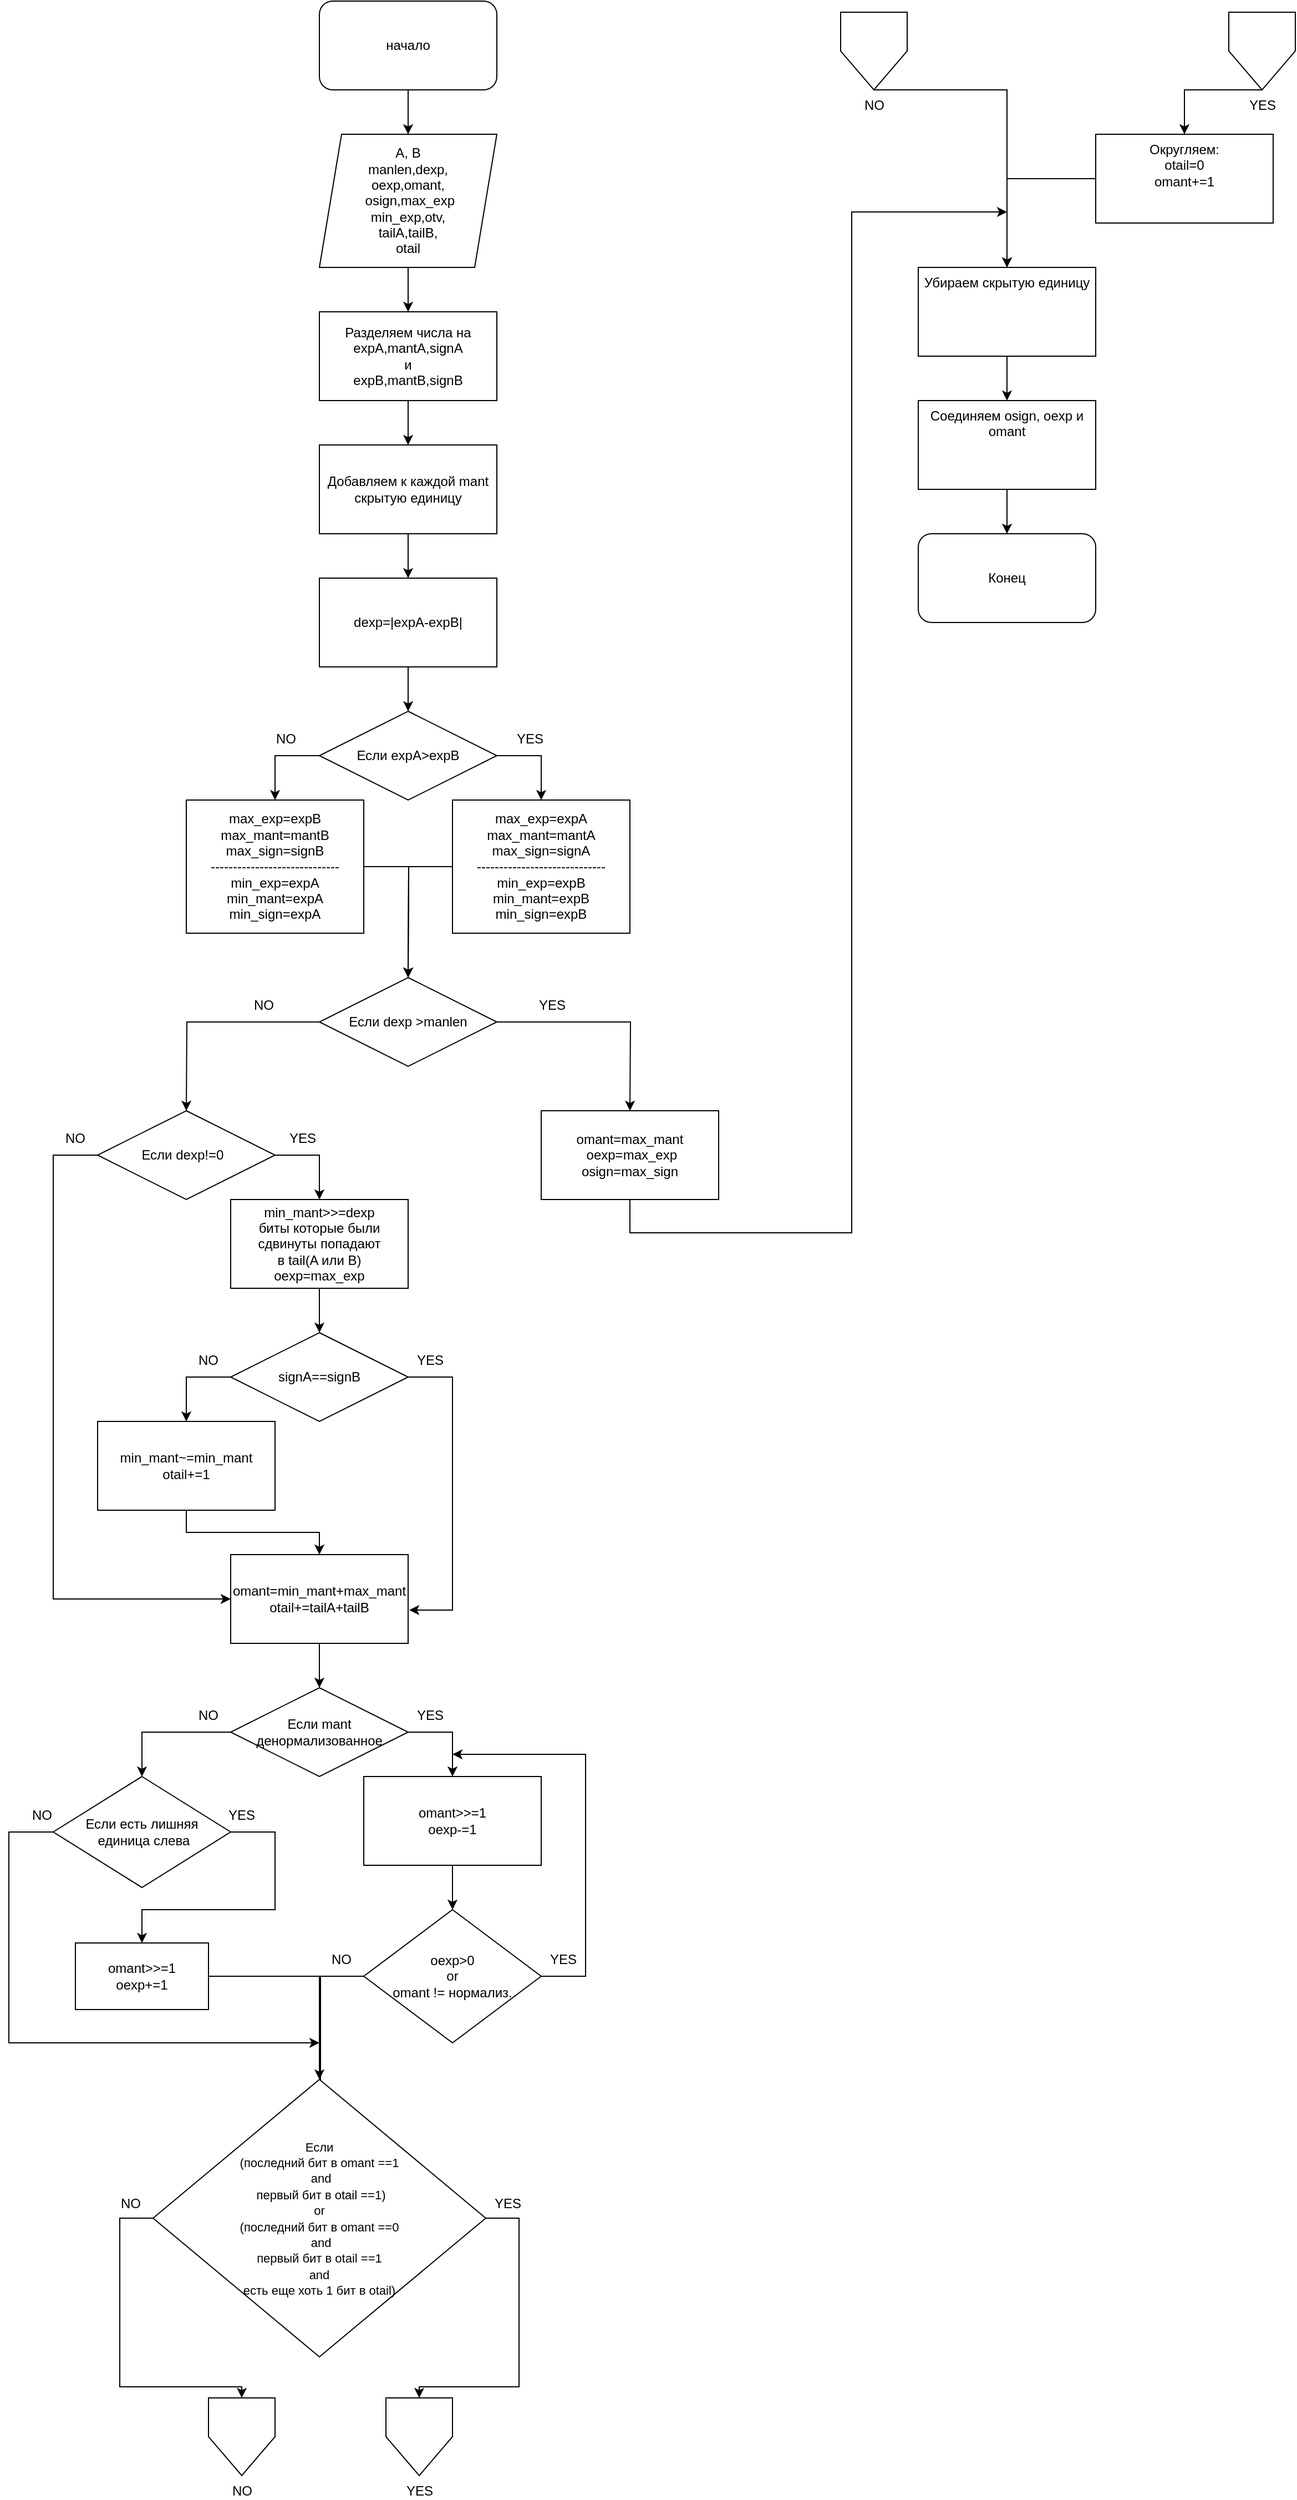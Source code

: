 <mxfile version="21.6.6" type="device">
  <diagram id="C5RBs43oDa-KdzZeNtuy" name="Page-1">
    <mxGraphModel dx="2767" dy="1885" grid="1" gridSize="10" guides="1" tooltips="1" connect="1" arrows="1" fold="1" page="1" pageScale="1" pageWidth="827" pageHeight="1169" math="0" shadow="0">
      <root>
        <mxCell id="WIyWlLk6GJQsqaUBKTNV-0" />
        <mxCell id="WIyWlLk6GJQsqaUBKTNV-1" parent="WIyWlLk6GJQsqaUBKTNV-0" />
        <mxCell id="bzJafjZkd80wRq2OUzna-2" value="" style="edgeStyle=orthogonalEdgeStyle;rounded=0;orthogonalLoop=1;jettySize=auto;html=1;" edge="1" parent="WIyWlLk6GJQsqaUBKTNV-1" source="bzJafjZkd80wRq2OUzna-0" target="bzJafjZkd80wRq2OUzna-1">
          <mxGeometry relative="1" as="geometry" />
        </mxCell>
        <mxCell id="bzJafjZkd80wRq2OUzna-0" value="&lt;font style=&quot;vertical-align: inherit;&quot;&gt;&lt;font style=&quot;vertical-align: inherit;&quot;&gt;начало&lt;/font&gt;&lt;/font&gt;" style="rounded=1;whiteSpace=wrap;html=1;" vertex="1" parent="WIyWlLk6GJQsqaUBKTNV-1">
          <mxGeometry x="-480" y="10" width="160" height="80" as="geometry" />
        </mxCell>
        <mxCell id="bzJafjZkd80wRq2OUzna-4" value="" style="edgeStyle=orthogonalEdgeStyle;rounded=0;orthogonalLoop=1;jettySize=auto;html=1;" edge="1" parent="WIyWlLk6GJQsqaUBKTNV-1" source="bzJafjZkd80wRq2OUzna-1" target="bzJafjZkd80wRq2OUzna-3">
          <mxGeometry relative="1" as="geometry" />
        </mxCell>
        <mxCell id="bzJafjZkd80wRq2OUzna-1" value="&lt;font style=&quot;vertical-align: inherit;&quot;&gt;&lt;font style=&quot;vertical-align: inherit;&quot;&gt;&lt;font style=&quot;vertical-align: inherit;&quot;&gt;&lt;font style=&quot;vertical-align: inherit;&quot;&gt;&lt;font style=&quot;vertical-align: inherit;&quot;&gt;&lt;font style=&quot;vertical-align: inherit;&quot;&gt;&lt;font style=&quot;vertical-align: inherit;&quot;&gt;&lt;font style=&quot;vertical-align: inherit;&quot;&gt;A, B&lt;br&gt;manlen,dexp, &lt;br&gt;oexp,omant,&lt;br&gt;&amp;nbsp;osign,max_exp&lt;br&gt;min_exp,otv,&lt;br&gt;tailA,tailB,&lt;br&gt;otail&lt;br&gt;&lt;/font&gt;&lt;/font&gt;&lt;/font&gt;&lt;/font&gt;&lt;/font&gt;&lt;/font&gt;&lt;/font&gt;&lt;/font&gt;" style="shape=parallelogram;perimeter=parallelogramPerimeter;whiteSpace=wrap;html=1;fixedSize=1;" vertex="1" parent="WIyWlLk6GJQsqaUBKTNV-1">
          <mxGeometry x="-480" y="130" width="160" height="120" as="geometry" />
        </mxCell>
        <mxCell id="bzJafjZkd80wRq2OUzna-7" value="" style="edgeStyle=orthogonalEdgeStyle;rounded=0;orthogonalLoop=1;jettySize=auto;html=1;" edge="1" parent="WIyWlLk6GJQsqaUBKTNV-1" source="bzJafjZkd80wRq2OUzna-3" target="bzJafjZkd80wRq2OUzna-5">
          <mxGeometry relative="1" as="geometry" />
        </mxCell>
        <mxCell id="bzJafjZkd80wRq2OUzna-3" value="&lt;font style=&quot;vertical-align: inherit;&quot;&gt;&lt;font style=&quot;vertical-align: inherit;&quot;&gt;&lt;font style=&quot;vertical-align: inherit;&quot;&gt;&lt;font style=&quot;vertical-align: inherit;&quot;&gt;&lt;font style=&quot;vertical-align: inherit;&quot;&gt;&lt;font style=&quot;vertical-align: inherit;&quot;&gt;&lt;font style=&quot;vertical-align: inherit;&quot;&gt;&lt;font style=&quot;vertical-align: inherit;&quot;&gt;&lt;font style=&quot;vertical-align: inherit;&quot;&gt;&lt;font style=&quot;vertical-align: inherit;&quot;&gt;&lt;font style=&quot;vertical-align: inherit;&quot;&gt;&lt;font style=&quot;vertical-align: inherit;&quot;&gt;&lt;font style=&quot;vertical-align: inherit;&quot;&gt;&lt;font style=&quot;vertical-align: inherit;&quot;&gt;&lt;font style=&quot;vertical-align: inherit;&quot;&gt;&lt;font style=&quot;vertical-align: inherit;&quot;&gt;&lt;font style=&quot;vertical-align: inherit;&quot;&gt;&lt;font style=&quot;vertical-align: inherit;&quot;&gt;Разделяем числа на expA,mantA,signA&lt;/font&gt;&lt;/font&gt;&lt;/font&gt;&lt;/font&gt;&lt;/font&gt;&lt;/font&gt;&lt;/font&gt;&lt;/font&gt;&lt;/font&gt;&lt;/font&gt;&lt;/font&gt;&lt;/font&gt;&lt;br&gt;&lt;font style=&quot;vertical-align: inherit;&quot;&gt;&lt;font style=&quot;vertical-align: inherit;&quot;&gt;&lt;font style=&quot;vertical-align: inherit;&quot;&gt;&lt;font style=&quot;vertical-align: inherit;&quot;&gt;&lt;font style=&quot;vertical-align: inherit;&quot;&gt;&lt;font style=&quot;vertical-align: inherit;&quot;&gt;&lt;font style=&quot;vertical-align: inherit;&quot;&gt;&lt;font style=&quot;vertical-align: inherit;&quot;&gt;&lt;font style=&quot;vertical-align: inherit;&quot;&gt;&lt;font style=&quot;vertical-align: inherit;&quot;&gt;&lt;font style=&quot;vertical-align: inherit;&quot;&gt;&lt;font style=&quot;vertical-align: inherit;&quot;&gt;и&lt;/font&gt;&lt;/font&gt;&lt;/font&gt;&lt;/font&gt;&lt;/font&gt;&lt;/font&gt;&lt;/font&gt;&lt;/font&gt;&lt;/font&gt;&lt;/font&gt;&lt;/font&gt;&lt;/font&gt;&lt;br&gt;&lt;font style=&quot;vertical-align: inherit;&quot;&gt;&lt;font style=&quot;vertical-align: inherit;&quot;&gt;&lt;font style=&quot;vertical-align: inherit;&quot;&gt;&lt;font style=&quot;vertical-align: inherit;&quot;&gt;&lt;font style=&quot;vertical-align: inherit;&quot;&gt;&lt;font style=&quot;vertical-align: inherit;&quot;&gt;&lt;font style=&quot;vertical-align: inherit;&quot;&gt;&lt;font style=&quot;vertical-align: inherit;&quot;&gt;&lt;font style=&quot;vertical-align: inherit;&quot;&gt;&lt;font style=&quot;vertical-align: inherit;&quot;&gt;&lt;font style=&quot;vertical-align: inherit;&quot;&gt;&lt;font style=&quot;vertical-align: inherit;&quot;&gt;expB,mantB,signB&lt;/font&gt;&lt;/font&gt;&lt;/font&gt;&lt;/font&gt;&lt;/font&gt;&lt;/font&gt;&lt;/font&gt;&lt;/font&gt;&lt;/font&gt;&lt;/font&gt;&lt;/font&gt;&lt;/font&gt;&lt;br&gt;&lt;/font&gt;&lt;/font&gt;&lt;/font&gt;&lt;/font&gt;&lt;/font&gt;&lt;/font&gt;" style="rounded=0;whiteSpace=wrap;html=1;" vertex="1" parent="WIyWlLk6GJQsqaUBKTNV-1">
          <mxGeometry x="-480" y="290" width="160" height="80" as="geometry" />
        </mxCell>
        <mxCell id="bzJafjZkd80wRq2OUzna-9" value="" style="edgeStyle=orthogonalEdgeStyle;rounded=0;orthogonalLoop=1;jettySize=auto;html=1;" edge="1" parent="WIyWlLk6GJQsqaUBKTNV-1" source="bzJafjZkd80wRq2OUzna-5" target="bzJafjZkd80wRq2OUzna-8">
          <mxGeometry relative="1" as="geometry" />
        </mxCell>
        <mxCell id="bzJafjZkd80wRq2OUzna-5" value="Добавляем к каждой mant скрытую единицу" style="rounded=0;whiteSpace=wrap;html=1;" vertex="1" parent="WIyWlLk6GJQsqaUBKTNV-1">
          <mxGeometry x="-480" y="410" width="160" height="80" as="geometry" />
        </mxCell>
        <mxCell id="bzJafjZkd80wRq2OUzna-44" value="" style="edgeStyle=orthogonalEdgeStyle;rounded=0;orthogonalLoop=1;jettySize=auto;html=1;" edge="1" parent="WIyWlLk6GJQsqaUBKTNV-1" source="bzJafjZkd80wRq2OUzna-8" target="bzJafjZkd80wRq2OUzna-43">
          <mxGeometry relative="1" as="geometry" />
        </mxCell>
        <mxCell id="bzJafjZkd80wRq2OUzna-8" value="dexp=|expA-expB|" style="rounded=0;whiteSpace=wrap;html=1;" vertex="1" parent="WIyWlLk6GJQsqaUBKTNV-1">
          <mxGeometry x="-480" y="530" width="160" height="80" as="geometry" />
        </mxCell>
        <mxCell id="bzJafjZkd80wRq2OUzna-16" value="" style="edgeStyle=orthogonalEdgeStyle;rounded=0;orthogonalLoop=1;jettySize=auto;html=1;" edge="1" parent="WIyWlLk6GJQsqaUBKTNV-1" source="bzJafjZkd80wRq2OUzna-12">
          <mxGeometry relative="1" as="geometry">
            <mxPoint x="-600" y="1010" as="targetPoint" />
          </mxGeometry>
        </mxCell>
        <mxCell id="bzJafjZkd80wRq2OUzna-19" value="" style="edgeStyle=orthogonalEdgeStyle;rounded=0;orthogonalLoop=1;jettySize=auto;html=1;" edge="1" parent="WIyWlLk6GJQsqaUBKTNV-1" source="bzJafjZkd80wRq2OUzna-12">
          <mxGeometry relative="1" as="geometry">
            <mxPoint x="-200" y="1010" as="targetPoint" />
          </mxGeometry>
        </mxCell>
        <mxCell id="bzJafjZkd80wRq2OUzna-12" value="Если dexp &amp;gt;manlen" style="rhombus;whiteSpace=wrap;html=1;" vertex="1" parent="WIyWlLk6GJQsqaUBKTNV-1">
          <mxGeometry x="-480" y="890" width="160" height="80" as="geometry" />
        </mxCell>
        <mxCell id="bzJafjZkd80wRq2OUzna-17" value="NO" style="text;html=1;strokeColor=none;fillColor=none;align=center;verticalAlign=middle;whiteSpace=wrap;rounded=0;" vertex="1" parent="WIyWlLk6GJQsqaUBKTNV-1">
          <mxGeometry x="-560" y="900" width="60" height="30" as="geometry" />
        </mxCell>
        <mxCell id="bzJafjZkd80wRq2OUzna-20" value="YES" style="text;html=1;strokeColor=none;fillColor=none;align=center;verticalAlign=middle;whiteSpace=wrap;rounded=0;" vertex="1" parent="WIyWlLk6GJQsqaUBKTNV-1">
          <mxGeometry x="-300" y="900" width="60" height="30" as="geometry" />
        </mxCell>
        <mxCell id="bzJafjZkd80wRq2OUzna-27" value="" style="edgeStyle=orthogonalEdgeStyle;rounded=0;orthogonalLoop=1;jettySize=auto;html=1;" edge="1" parent="WIyWlLk6GJQsqaUBKTNV-1" source="bzJafjZkd80wRq2OUzna-21" target="bzJafjZkd80wRq2OUzna-26">
          <mxGeometry relative="1" as="geometry">
            <Array as="points">
              <mxPoint x="-480" y="1050" />
            </Array>
          </mxGeometry>
        </mxCell>
        <mxCell id="bzJafjZkd80wRq2OUzna-21" value="Если dexp!=0&amp;nbsp;&amp;nbsp;" style="rhombus;whiteSpace=wrap;html=1;" vertex="1" parent="WIyWlLk6GJQsqaUBKTNV-1">
          <mxGeometry x="-680" y="1010" width="160" height="80" as="geometry" />
        </mxCell>
        <mxCell id="bzJafjZkd80wRq2OUzna-57" value="" style="edgeStyle=orthogonalEdgeStyle;rounded=0;orthogonalLoop=1;jettySize=auto;html=1;" edge="1" parent="WIyWlLk6GJQsqaUBKTNV-1" source="bzJafjZkd80wRq2OUzna-26" target="bzJafjZkd80wRq2OUzna-56">
          <mxGeometry relative="1" as="geometry" />
        </mxCell>
        <mxCell id="bzJafjZkd80wRq2OUzna-26" value="min_mant&amp;gt;&amp;gt;=dexp&lt;br&gt;биты которые были сдвинуты попадают &lt;br&gt;в tail(A или B)&lt;br&gt;oexp=max_exp" style="whiteSpace=wrap;html=1;" vertex="1" parent="WIyWlLk6GJQsqaUBKTNV-1">
          <mxGeometry x="-560" y="1090" width="160" height="80" as="geometry" />
        </mxCell>
        <mxCell id="bzJafjZkd80wRq2OUzna-53" style="edgeStyle=orthogonalEdgeStyle;rounded=0;orthogonalLoop=1;jettySize=auto;html=1;exitX=0.5;exitY=1;exitDx=0;exitDy=0;" edge="1" parent="WIyWlLk6GJQsqaUBKTNV-1" source="bzJafjZkd80wRq2OUzna-34">
          <mxGeometry relative="1" as="geometry">
            <mxPoint x="140" y="200" as="targetPoint" />
            <Array as="points">
              <mxPoint x="-200" y="1120" />
              <mxPoint y="1120" />
              <mxPoint y="200" />
            </Array>
          </mxGeometry>
        </mxCell>
        <mxCell id="bzJafjZkd80wRq2OUzna-34" value="omant=max_mant&lt;br&gt;&amp;nbsp;oexp=max_exp&lt;br&gt;osign=max_sign" style="whiteSpace=wrap;html=1;" vertex="1" parent="WIyWlLk6GJQsqaUBKTNV-1">
          <mxGeometry x="-280" y="1010" width="160" height="80" as="geometry" />
        </mxCell>
        <mxCell id="bzJafjZkd80wRq2OUzna-41" value="YES" style="text;html=1;strokeColor=none;fillColor=none;align=center;verticalAlign=middle;whiteSpace=wrap;rounded=0;" vertex="1" parent="WIyWlLk6GJQsqaUBKTNV-1">
          <mxGeometry x="-525" y="1020" width="60" height="30" as="geometry" />
        </mxCell>
        <mxCell id="bzJafjZkd80wRq2OUzna-46" value="" style="edgeStyle=orthogonalEdgeStyle;rounded=0;orthogonalLoop=1;jettySize=auto;html=1;" edge="1" parent="WIyWlLk6GJQsqaUBKTNV-1" source="bzJafjZkd80wRq2OUzna-43" target="bzJafjZkd80wRq2OUzna-45">
          <mxGeometry relative="1" as="geometry">
            <Array as="points">
              <mxPoint x="-280" y="690" />
            </Array>
          </mxGeometry>
        </mxCell>
        <mxCell id="bzJafjZkd80wRq2OUzna-48" value="" style="edgeStyle=orthogonalEdgeStyle;rounded=0;orthogonalLoop=1;jettySize=auto;html=1;" edge="1" parent="WIyWlLk6GJQsqaUBKTNV-1" source="bzJafjZkd80wRq2OUzna-43" target="bzJafjZkd80wRq2OUzna-47">
          <mxGeometry relative="1" as="geometry">
            <Array as="points">
              <mxPoint x="-520" y="690" />
            </Array>
          </mxGeometry>
        </mxCell>
        <mxCell id="bzJafjZkd80wRq2OUzna-43" value="Если expA&amp;gt;expB" style="rhombus;whiteSpace=wrap;html=1;rounded=0;" vertex="1" parent="WIyWlLk6GJQsqaUBKTNV-1">
          <mxGeometry x="-480" y="650" width="160" height="80" as="geometry" />
        </mxCell>
        <mxCell id="bzJafjZkd80wRq2OUzna-52" style="edgeStyle=orthogonalEdgeStyle;rounded=0;orthogonalLoop=1;jettySize=auto;html=1;" edge="1" parent="WIyWlLk6GJQsqaUBKTNV-1" source="bzJafjZkd80wRq2OUzna-45">
          <mxGeometry relative="1" as="geometry">
            <mxPoint x="-400" y="890" as="targetPoint" />
          </mxGeometry>
        </mxCell>
        <mxCell id="bzJafjZkd80wRq2OUzna-45" value="max_exp=expA&lt;br&gt;max_mant=mantA&lt;br&gt;max_sign=signA&lt;br&gt;-----------------------------&lt;br&gt;min_exp=expB&lt;br style=&quot;border-color: var(--border-color);&quot;&gt;min_mant=expB&lt;br style=&quot;border-color: var(--border-color);&quot;&gt;min_sign=expB" style="whiteSpace=wrap;html=1;rounded=0;" vertex="1" parent="WIyWlLk6GJQsqaUBKTNV-1">
          <mxGeometry x="-360" y="730" width="160" height="120" as="geometry" />
        </mxCell>
        <mxCell id="bzJafjZkd80wRq2OUzna-51" style="edgeStyle=orthogonalEdgeStyle;rounded=0;orthogonalLoop=1;jettySize=auto;html=1;" edge="1" parent="WIyWlLk6GJQsqaUBKTNV-1" source="bzJafjZkd80wRq2OUzna-47">
          <mxGeometry relative="1" as="geometry">
            <mxPoint x="-400" y="890" as="targetPoint" />
          </mxGeometry>
        </mxCell>
        <mxCell id="bzJafjZkd80wRq2OUzna-47" value="max_exp=expB&lt;br style=&quot;border-color: var(--border-color);&quot;&gt;max_mant=mantB&lt;br style=&quot;border-color: var(--border-color);&quot;&gt;max_sign=signB&lt;br&gt;-----------------------------&lt;br&gt;min_exp=expA&lt;br&gt;min_mant=expA&lt;br&gt;min_sign=expA" style="whiteSpace=wrap;html=1;rounded=0;" vertex="1" parent="WIyWlLk6GJQsqaUBKTNV-1">
          <mxGeometry x="-600" y="730" width="160" height="120" as="geometry" />
        </mxCell>
        <mxCell id="bzJafjZkd80wRq2OUzna-49" value="NO" style="text;html=1;strokeColor=none;fillColor=none;align=center;verticalAlign=middle;whiteSpace=wrap;rounded=0;" vertex="1" parent="WIyWlLk6GJQsqaUBKTNV-1">
          <mxGeometry x="-540" y="660" width="60" height="30" as="geometry" />
        </mxCell>
        <mxCell id="bzJafjZkd80wRq2OUzna-50" value="YES" style="text;html=1;strokeColor=none;fillColor=none;align=center;verticalAlign=middle;whiteSpace=wrap;rounded=0;" vertex="1" parent="WIyWlLk6GJQsqaUBKTNV-1">
          <mxGeometry x="-320" y="660" width="60" height="30" as="geometry" />
        </mxCell>
        <mxCell id="bzJafjZkd80wRq2OUzna-63" value="" style="edgeStyle=orthogonalEdgeStyle;rounded=0;orthogonalLoop=1;jettySize=auto;html=1;entryX=1.006;entryY=0.613;entryDx=0;entryDy=0;entryPerimeter=0;" edge="1" parent="WIyWlLk6GJQsqaUBKTNV-1" source="bzJafjZkd80wRq2OUzna-56" target="bzJafjZkd80wRq2OUzna-68">
          <mxGeometry relative="1" as="geometry">
            <mxPoint x="-360" y="1290" as="targetPoint" />
            <Array as="points">
              <mxPoint x="-360" y="1250" />
              <mxPoint x="-360" y="1460" />
            </Array>
          </mxGeometry>
        </mxCell>
        <mxCell id="bzJafjZkd80wRq2OUzna-65" value="" style="edgeStyle=orthogonalEdgeStyle;rounded=0;orthogonalLoop=1;jettySize=auto;html=1;" edge="1" parent="WIyWlLk6GJQsqaUBKTNV-1" source="bzJafjZkd80wRq2OUzna-56" target="bzJafjZkd80wRq2OUzna-64">
          <mxGeometry relative="1" as="geometry">
            <Array as="points">
              <mxPoint x="-600" y="1250" />
            </Array>
          </mxGeometry>
        </mxCell>
        <mxCell id="bzJafjZkd80wRq2OUzna-56" value="signA==signB" style="rhombus;whiteSpace=wrap;html=1;" vertex="1" parent="WIyWlLk6GJQsqaUBKTNV-1">
          <mxGeometry x="-560" y="1210" width="160" height="80" as="geometry" />
        </mxCell>
        <mxCell id="bzJafjZkd80wRq2OUzna-58" value="" style="edgeStyle=orthogonalEdgeStyle;rounded=0;orthogonalLoop=1;jettySize=auto;html=1;entryX=0;entryY=0.5;entryDx=0;entryDy=0;" edge="1" parent="WIyWlLk6GJQsqaUBKTNV-1" source="bzJafjZkd80wRq2OUzna-21" target="bzJafjZkd80wRq2OUzna-68">
          <mxGeometry relative="1" as="geometry">
            <mxPoint x="-680" y="1050" as="sourcePoint" />
            <mxPoint x="-720" y="1540" as="targetPoint" />
            <Array as="points">
              <mxPoint x="-720" y="1050" />
              <mxPoint x="-720" y="1450" />
            </Array>
          </mxGeometry>
        </mxCell>
        <mxCell id="bzJafjZkd80wRq2OUzna-59" value="NO" style="text;html=1;strokeColor=none;fillColor=none;align=center;verticalAlign=middle;whiteSpace=wrap;rounded=0;" vertex="1" parent="WIyWlLk6GJQsqaUBKTNV-1">
          <mxGeometry x="-730" y="1020" width="60" height="30" as="geometry" />
        </mxCell>
        <mxCell id="bzJafjZkd80wRq2OUzna-69" value="" style="edgeStyle=orthogonalEdgeStyle;rounded=0;orthogonalLoop=1;jettySize=auto;html=1;" edge="1" parent="WIyWlLk6GJQsqaUBKTNV-1" source="bzJafjZkd80wRq2OUzna-64" target="bzJafjZkd80wRq2OUzna-68">
          <mxGeometry relative="1" as="geometry">
            <Array as="points">
              <mxPoint x="-600" y="1390" />
              <mxPoint x="-480" y="1390" />
            </Array>
          </mxGeometry>
        </mxCell>
        <mxCell id="bzJafjZkd80wRq2OUzna-64" value="min_mant~=min_mant&lt;br&gt;otail+=1" style="whiteSpace=wrap;html=1;" vertex="1" parent="WIyWlLk6GJQsqaUBKTNV-1">
          <mxGeometry x="-680" y="1290" width="160" height="80" as="geometry" />
        </mxCell>
        <mxCell id="bzJafjZkd80wRq2OUzna-66" value="YES" style="text;html=1;strokeColor=none;fillColor=none;align=center;verticalAlign=middle;whiteSpace=wrap;rounded=0;" vertex="1" parent="WIyWlLk6GJQsqaUBKTNV-1">
          <mxGeometry x="-410" y="1220" width="60" height="30" as="geometry" />
        </mxCell>
        <mxCell id="bzJafjZkd80wRq2OUzna-67" value="NO" style="text;html=1;strokeColor=none;fillColor=none;align=center;verticalAlign=middle;whiteSpace=wrap;rounded=0;" vertex="1" parent="WIyWlLk6GJQsqaUBKTNV-1">
          <mxGeometry x="-610" y="1220" width="60" height="30" as="geometry" />
        </mxCell>
        <mxCell id="bzJafjZkd80wRq2OUzna-73" value="" style="edgeStyle=orthogonalEdgeStyle;rounded=0;orthogonalLoop=1;jettySize=auto;html=1;" edge="1" parent="WIyWlLk6GJQsqaUBKTNV-1" source="bzJafjZkd80wRq2OUzna-68" target="bzJafjZkd80wRq2OUzna-72">
          <mxGeometry relative="1" as="geometry" />
        </mxCell>
        <mxCell id="bzJafjZkd80wRq2OUzna-68" value="omant=min_mant+max_mant&lt;br&gt;otail+=tailA+tailB" style="whiteSpace=wrap;html=1;" vertex="1" parent="WIyWlLk6GJQsqaUBKTNV-1">
          <mxGeometry x="-560" y="1410" width="160" height="80" as="geometry" />
        </mxCell>
        <mxCell id="bzJafjZkd80wRq2OUzna-75" value="" style="edgeStyle=orthogonalEdgeStyle;rounded=0;orthogonalLoop=1;jettySize=auto;html=1;" edge="1" parent="WIyWlLk6GJQsqaUBKTNV-1" source="bzJafjZkd80wRq2OUzna-72" target="bzJafjZkd80wRq2OUzna-74">
          <mxGeometry relative="1" as="geometry">
            <Array as="points">
              <mxPoint x="-360" y="1570" />
            </Array>
          </mxGeometry>
        </mxCell>
        <mxCell id="bzJafjZkd80wRq2OUzna-77" value="" style="edgeStyle=orthogonalEdgeStyle;rounded=0;orthogonalLoop=1;jettySize=auto;html=1;" edge="1" parent="WIyWlLk6GJQsqaUBKTNV-1" source="bzJafjZkd80wRq2OUzna-72" target="bzJafjZkd80wRq2OUzna-80">
          <mxGeometry relative="1" as="geometry">
            <mxPoint x="-600" y="1650" as="targetPoint" />
            <Array as="points">
              <mxPoint x="-640" y="1570" />
            </Array>
          </mxGeometry>
        </mxCell>
        <mxCell id="bzJafjZkd80wRq2OUzna-72" value="Если mant денормализованное" style="rhombus;whiteSpace=wrap;html=1;" vertex="1" parent="WIyWlLk6GJQsqaUBKTNV-1">
          <mxGeometry x="-560" y="1530" width="160" height="80" as="geometry" />
        </mxCell>
        <mxCell id="bzJafjZkd80wRq2OUzna-82" value="" style="edgeStyle=orthogonalEdgeStyle;rounded=0;orthogonalLoop=1;jettySize=auto;html=1;" edge="1" parent="WIyWlLk6GJQsqaUBKTNV-1" source="bzJafjZkd80wRq2OUzna-74" target="bzJafjZkd80wRq2OUzna-81">
          <mxGeometry relative="1" as="geometry" />
        </mxCell>
        <mxCell id="bzJafjZkd80wRq2OUzna-74" value="omant&amp;gt;&amp;gt;=1&lt;br&gt;oexp-=1" style="whiteSpace=wrap;html=1;" vertex="1" parent="WIyWlLk6GJQsqaUBKTNV-1">
          <mxGeometry x="-440" y="1610" width="160" height="80" as="geometry" />
        </mxCell>
        <mxCell id="bzJafjZkd80wRq2OUzna-78" value="YES" style="text;html=1;strokeColor=none;fillColor=none;align=center;verticalAlign=middle;whiteSpace=wrap;rounded=0;" vertex="1" parent="WIyWlLk6GJQsqaUBKTNV-1">
          <mxGeometry x="-410" y="1540" width="60" height="30" as="geometry" />
        </mxCell>
        <mxCell id="bzJafjZkd80wRq2OUzna-79" value="NO" style="text;html=1;strokeColor=none;fillColor=none;align=center;verticalAlign=middle;whiteSpace=wrap;rounded=0;" vertex="1" parent="WIyWlLk6GJQsqaUBKTNV-1">
          <mxGeometry x="-610" y="1540" width="60" height="30" as="geometry" />
        </mxCell>
        <mxCell id="bzJafjZkd80wRq2OUzna-87" value="" style="edgeStyle=orthogonalEdgeStyle;rounded=0;orthogonalLoop=1;jettySize=auto;html=1;" edge="1" parent="WIyWlLk6GJQsqaUBKTNV-1" source="bzJafjZkd80wRq2OUzna-80" target="bzJafjZkd80wRq2OUzna-86">
          <mxGeometry relative="1" as="geometry">
            <Array as="points">
              <mxPoint x="-520" y="1660" />
              <mxPoint x="-520" y="1730" />
              <mxPoint x="-640" y="1730" />
            </Array>
          </mxGeometry>
        </mxCell>
        <mxCell id="bzJafjZkd80wRq2OUzna-88" style="edgeStyle=orthogonalEdgeStyle;rounded=0;orthogonalLoop=1;jettySize=auto;html=1;exitX=0;exitY=0.5;exitDx=0;exitDy=0;" edge="1" parent="WIyWlLk6GJQsqaUBKTNV-1" source="bzJafjZkd80wRq2OUzna-80">
          <mxGeometry relative="1" as="geometry">
            <mxPoint x="-480" y="1850" as="targetPoint" />
            <Array as="points">
              <mxPoint x="-760" y="1660" />
              <mxPoint x="-760" y="1850" />
              <mxPoint x="-510" y="1850" />
            </Array>
          </mxGeometry>
        </mxCell>
        <mxCell id="bzJafjZkd80wRq2OUzna-80" value="Если есть лишняя&lt;br&gt;&amp;nbsp;единица слева" style="rhombus;whiteSpace=wrap;html=1;" vertex="1" parent="WIyWlLk6GJQsqaUBKTNV-1">
          <mxGeometry x="-720" y="1610" width="160" height="100" as="geometry" />
        </mxCell>
        <mxCell id="bzJafjZkd80wRq2OUzna-83" style="edgeStyle=orthogonalEdgeStyle;rounded=0;orthogonalLoop=1;jettySize=auto;html=1;" edge="1" parent="WIyWlLk6GJQsqaUBKTNV-1" source="bzJafjZkd80wRq2OUzna-81">
          <mxGeometry relative="1" as="geometry">
            <mxPoint x="-360" y="1590" as="targetPoint" />
            <Array as="points">
              <mxPoint x="-240" y="1790" />
              <mxPoint x="-240" y="1590" />
            </Array>
          </mxGeometry>
        </mxCell>
        <mxCell id="bzJafjZkd80wRq2OUzna-84" style="edgeStyle=orthogonalEdgeStyle;rounded=0;orthogonalLoop=1;jettySize=auto;html=1;exitX=0;exitY=0.5;exitDx=0;exitDy=0;entryX=0.5;entryY=0;entryDx=0;entryDy=0;" edge="1" parent="WIyWlLk6GJQsqaUBKTNV-1" source="bzJafjZkd80wRq2OUzna-81" target="bzJafjZkd80wRq2OUzna-94">
          <mxGeometry relative="1" as="geometry">
            <mxPoint x="-480" y="1850" as="targetPoint" />
            <Array as="points">
              <mxPoint x="-479" y="1790" />
              <mxPoint x="-479" y="1890" />
            </Array>
          </mxGeometry>
        </mxCell>
        <mxCell id="bzJafjZkd80wRq2OUzna-81" value="oexp&amp;gt;0 &lt;br&gt;or &lt;br&gt;omant != нормализ." style="rhombus;whiteSpace=wrap;html=1;" vertex="1" parent="WIyWlLk6GJQsqaUBKTNV-1">
          <mxGeometry x="-440" y="1730" width="160" height="120" as="geometry" />
        </mxCell>
        <mxCell id="bzJafjZkd80wRq2OUzna-95" style="edgeStyle=orthogonalEdgeStyle;rounded=0;orthogonalLoop=1;jettySize=auto;html=1;entryX=0.5;entryY=0;entryDx=0;entryDy=0;" edge="1" parent="WIyWlLk6GJQsqaUBKTNV-1" source="bzJafjZkd80wRq2OUzna-86" target="bzJafjZkd80wRq2OUzna-94">
          <mxGeometry relative="1" as="geometry">
            <Array as="points">
              <mxPoint x="-480" y="1790" />
            </Array>
          </mxGeometry>
        </mxCell>
        <mxCell id="bzJafjZkd80wRq2OUzna-86" value="omant&amp;gt;&amp;gt;=1&lt;br&gt;oexp+=1" style="whiteSpace=wrap;html=1;" vertex="1" parent="WIyWlLk6GJQsqaUBKTNV-1">
          <mxGeometry x="-700" y="1760" width="120" height="60" as="geometry" />
        </mxCell>
        <mxCell id="bzJafjZkd80wRq2OUzna-89" value="NO" style="text;html=1;strokeColor=none;fillColor=none;align=center;verticalAlign=middle;whiteSpace=wrap;rounded=0;" vertex="1" parent="WIyWlLk6GJQsqaUBKTNV-1">
          <mxGeometry x="-760" y="1630" width="60" height="30" as="geometry" />
        </mxCell>
        <mxCell id="bzJafjZkd80wRq2OUzna-90" value="YES" style="text;html=1;strokeColor=none;fillColor=none;align=center;verticalAlign=middle;whiteSpace=wrap;rounded=0;" vertex="1" parent="WIyWlLk6GJQsqaUBKTNV-1">
          <mxGeometry x="-580" y="1630" width="60" height="30" as="geometry" />
        </mxCell>
        <mxCell id="bzJafjZkd80wRq2OUzna-91" value="YES" style="text;html=1;strokeColor=none;fillColor=none;align=center;verticalAlign=middle;whiteSpace=wrap;rounded=0;" vertex="1" parent="WIyWlLk6GJQsqaUBKTNV-1">
          <mxGeometry x="-290" y="1760" width="60" height="30" as="geometry" />
        </mxCell>
        <mxCell id="bzJafjZkd80wRq2OUzna-93" value="NO" style="text;html=1;strokeColor=none;fillColor=none;align=center;verticalAlign=middle;whiteSpace=wrap;rounded=0;" vertex="1" parent="WIyWlLk6GJQsqaUBKTNV-1">
          <mxGeometry x="-490" y="1760" width="60" height="30" as="geometry" />
        </mxCell>
        <mxCell id="bzJafjZkd80wRq2OUzna-97" value="" style="edgeStyle=orthogonalEdgeStyle;rounded=0;orthogonalLoop=1;jettySize=auto;html=1;entryX=0.5;entryY=0;entryDx=0;entryDy=0;" edge="1" parent="WIyWlLk6GJQsqaUBKTNV-1" source="bzJafjZkd80wRq2OUzna-94" target="bzJafjZkd80wRq2OUzna-102">
          <mxGeometry relative="1" as="geometry">
            <mxPoint x="-360" y="2290" as="targetPoint" />
            <Array as="points">
              <mxPoint x="-300" y="2008" />
              <mxPoint x="-300" y="2160" />
              <mxPoint x="-390" y="2160" />
            </Array>
          </mxGeometry>
        </mxCell>
        <mxCell id="bzJafjZkd80wRq2OUzna-98" style="edgeStyle=orthogonalEdgeStyle;rounded=0;orthogonalLoop=1;jettySize=auto;html=1;exitX=0;exitY=0.5;exitDx=0;exitDy=0;entryX=0.5;entryY=0;entryDx=0;entryDy=0;" edge="1" parent="WIyWlLk6GJQsqaUBKTNV-1" source="bzJafjZkd80wRq2OUzna-94" target="bzJafjZkd80wRq2OUzna-101">
          <mxGeometry relative="1" as="geometry">
            <mxPoint x="-520" y="2290" as="targetPoint" />
            <Array as="points">
              <mxPoint x="-660" y="2008" />
              <mxPoint x="-660" y="2160" />
              <mxPoint x="-550" y="2160" />
            </Array>
          </mxGeometry>
        </mxCell>
        <mxCell id="bzJafjZkd80wRq2OUzna-94" value="&lt;p style=&quot;line-height: 120%;&quot;&gt;&lt;font style=&quot;font-size: 11px;&quot;&gt;Если &lt;br&gt;(последний бит в omant ==1&lt;br&gt;&amp;nbsp;and&lt;br&gt;&amp;nbsp;первый бит в otail ==1)&lt;br&gt;or&lt;br&gt;(последний бит в omant ==0&lt;br style=&quot;border-color: var(--border-color);&quot;&gt;&amp;nbsp;and&lt;br&gt;первый бит в otail ==1 &lt;br&gt;and &lt;br&gt;есть еще хоть 1 бит в otail)&lt;/font&gt;&lt;/p&gt;" style="rhombus;whiteSpace=wrap;html=1;" vertex="1" parent="WIyWlLk6GJQsqaUBKTNV-1">
          <mxGeometry x="-630" y="1883" width="300" height="250" as="geometry" />
        </mxCell>
        <mxCell id="bzJafjZkd80wRq2OUzna-99" value="NO" style="text;html=1;strokeColor=none;fillColor=none;align=center;verticalAlign=middle;whiteSpace=wrap;rounded=0;" vertex="1" parent="WIyWlLk6GJQsqaUBKTNV-1">
          <mxGeometry x="-680" y="1980" width="60" height="30" as="geometry" />
        </mxCell>
        <mxCell id="bzJafjZkd80wRq2OUzna-100" value="YES" style="text;html=1;strokeColor=none;fillColor=none;align=center;verticalAlign=middle;whiteSpace=wrap;rounded=0;" vertex="1" parent="WIyWlLk6GJQsqaUBKTNV-1">
          <mxGeometry x="-340" y="1980" width="60" height="30" as="geometry" />
        </mxCell>
        <mxCell id="bzJafjZkd80wRq2OUzna-101" value="NO" style="verticalLabelPosition=bottom;verticalAlign=top;html=1;shape=offPageConnector;rounded=0;size=0.5;" vertex="1" parent="WIyWlLk6GJQsqaUBKTNV-1">
          <mxGeometry x="-580" y="2170" width="60" height="70" as="geometry" />
        </mxCell>
        <mxCell id="bzJafjZkd80wRq2OUzna-102" value="YES" style="verticalLabelPosition=bottom;verticalAlign=top;html=1;shape=offPageConnector;rounded=0;size=0.5;" vertex="1" parent="WIyWlLk6GJQsqaUBKTNV-1">
          <mxGeometry x="-420" y="2170" width="60" height="70" as="geometry" />
        </mxCell>
        <mxCell id="bzJafjZkd80wRq2OUzna-109" style="edgeStyle=orthogonalEdgeStyle;rounded=0;orthogonalLoop=1;jettySize=auto;html=1;exitX=0.5;exitY=1;exitDx=0;exitDy=0;entryX=0.5;entryY=0;entryDx=0;entryDy=0;" edge="1" parent="WIyWlLk6GJQsqaUBKTNV-1" source="bzJafjZkd80wRq2OUzna-103" target="bzJafjZkd80wRq2OUzna-107">
          <mxGeometry relative="1" as="geometry">
            <Array as="points">
              <mxPoint x="140" y="90" />
            </Array>
          </mxGeometry>
        </mxCell>
        <mxCell id="bzJafjZkd80wRq2OUzna-103" value="NO" style="verticalLabelPosition=bottom;verticalAlign=top;html=1;shape=offPageConnector;rounded=0;size=0.5;" vertex="1" parent="WIyWlLk6GJQsqaUBKTNV-1">
          <mxGeometry x="-10" y="20" width="60" height="70" as="geometry" />
        </mxCell>
        <mxCell id="bzJafjZkd80wRq2OUzna-106" value="" style="edgeStyle=orthogonalEdgeStyle;rounded=0;orthogonalLoop=1;jettySize=auto;html=1;" edge="1" parent="WIyWlLk6GJQsqaUBKTNV-1" target="bzJafjZkd80wRq2OUzna-105">
          <mxGeometry relative="1" as="geometry">
            <mxPoint x="370" y="90" as="sourcePoint" />
            <Array as="points">
              <mxPoint x="300" y="90" />
            </Array>
          </mxGeometry>
        </mxCell>
        <mxCell id="bzJafjZkd80wRq2OUzna-104" value="YES" style="verticalLabelPosition=bottom;verticalAlign=top;html=1;shape=offPageConnector;rounded=0;size=0.5;" vertex="1" parent="WIyWlLk6GJQsqaUBKTNV-1">
          <mxGeometry x="340" y="20" width="60" height="70" as="geometry" />
        </mxCell>
        <mxCell id="bzJafjZkd80wRq2OUzna-108" value="" style="edgeStyle=orthogonalEdgeStyle;rounded=0;orthogonalLoop=1;jettySize=auto;html=1;" edge="1" parent="WIyWlLk6GJQsqaUBKTNV-1" source="bzJafjZkd80wRq2OUzna-105" target="bzJafjZkd80wRq2OUzna-107">
          <mxGeometry relative="1" as="geometry">
            <Array as="points">
              <mxPoint x="140" y="170" />
            </Array>
          </mxGeometry>
        </mxCell>
        <mxCell id="bzJafjZkd80wRq2OUzna-105" value="Округляем:&lt;br&gt;otail=0&lt;br&gt;omant+=1" style="whiteSpace=wrap;html=1;verticalAlign=top;rounded=0;" vertex="1" parent="WIyWlLk6GJQsqaUBKTNV-1">
          <mxGeometry x="220" y="130" width="160" height="80" as="geometry" />
        </mxCell>
        <mxCell id="bzJafjZkd80wRq2OUzna-114" value="" style="edgeStyle=orthogonalEdgeStyle;rounded=0;orthogonalLoop=1;jettySize=auto;html=1;" edge="1" parent="WIyWlLk6GJQsqaUBKTNV-1" source="bzJafjZkd80wRq2OUzna-107" target="bzJafjZkd80wRq2OUzna-113">
          <mxGeometry relative="1" as="geometry" />
        </mxCell>
        <mxCell id="bzJafjZkd80wRq2OUzna-107" value="Убираем скрытую единицу&lt;br&gt;" style="whiteSpace=wrap;html=1;verticalAlign=top;rounded=0;" vertex="1" parent="WIyWlLk6GJQsqaUBKTNV-1">
          <mxGeometry x="60" y="250" width="160" height="80" as="geometry" />
        </mxCell>
        <mxCell id="bzJafjZkd80wRq2OUzna-117" value="" style="edgeStyle=orthogonalEdgeStyle;rounded=0;orthogonalLoop=1;jettySize=auto;html=1;" edge="1" parent="WIyWlLk6GJQsqaUBKTNV-1" source="bzJafjZkd80wRq2OUzna-113" target="bzJafjZkd80wRq2OUzna-116">
          <mxGeometry relative="1" as="geometry" />
        </mxCell>
        <mxCell id="bzJafjZkd80wRq2OUzna-113" value="Соединяем osign, oexp и omant" style="whiteSpace=wrap;html=1;verticalAlign=top;rounded=0;" vertex="1" parent="WIyWlLk6GJQsqaUBKTNV-1">
          <mxGeometry x="60" y="370" width="160" height="80" as="geometry" />
        </mxCell>
        <mxCell id="bzJafjZkd80wRq2OUzna-116" value="Конец" style="rounded=1;whiteSpace=wrap;html=1;" vertex="1" parent="WIyWlLk6GJQsqaUBKTNV-1">
          <mxGeometry x="60" y="490" width="160" height="80" as="geometry" />
        </mxCell>
      </root>
    </mxGraphModel>
  </diagram>
</mxfile>
